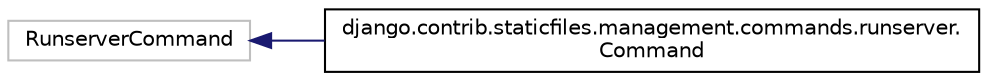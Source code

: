 digraph "Graphical Class Hierarchy"
{
 // LATEX_PDF_SIZE
  edge [fontname="Helvetica",fontsize="10",labelfontname="Helvetica",labelfontsize="10"];
  node [fontname="Helvetica",fontsize="10",shape=record];
  rankdir="LR";
  Node3943 [label="RunserverCommand",height=0.2,width=0.4,color="grey75", fillcolor="white", style="filled",tooltip=" "];
  Node3943 -> Node0 [dir="back",color="midnightblue",fontsize="10",style="solid",fontname="Helvetica"];
  Node0 [label="django.contrib.staticfiles.management.commands.runserver.\lCommand",height=0.2,width=0.4,color="black", fillcolor="white", style="filled",URL="$classdjango_1_1contrib_1_1staticfiles_1_1management_1_1commands_1_1runserver_1_1_command.html",tooltip=" "];
}

